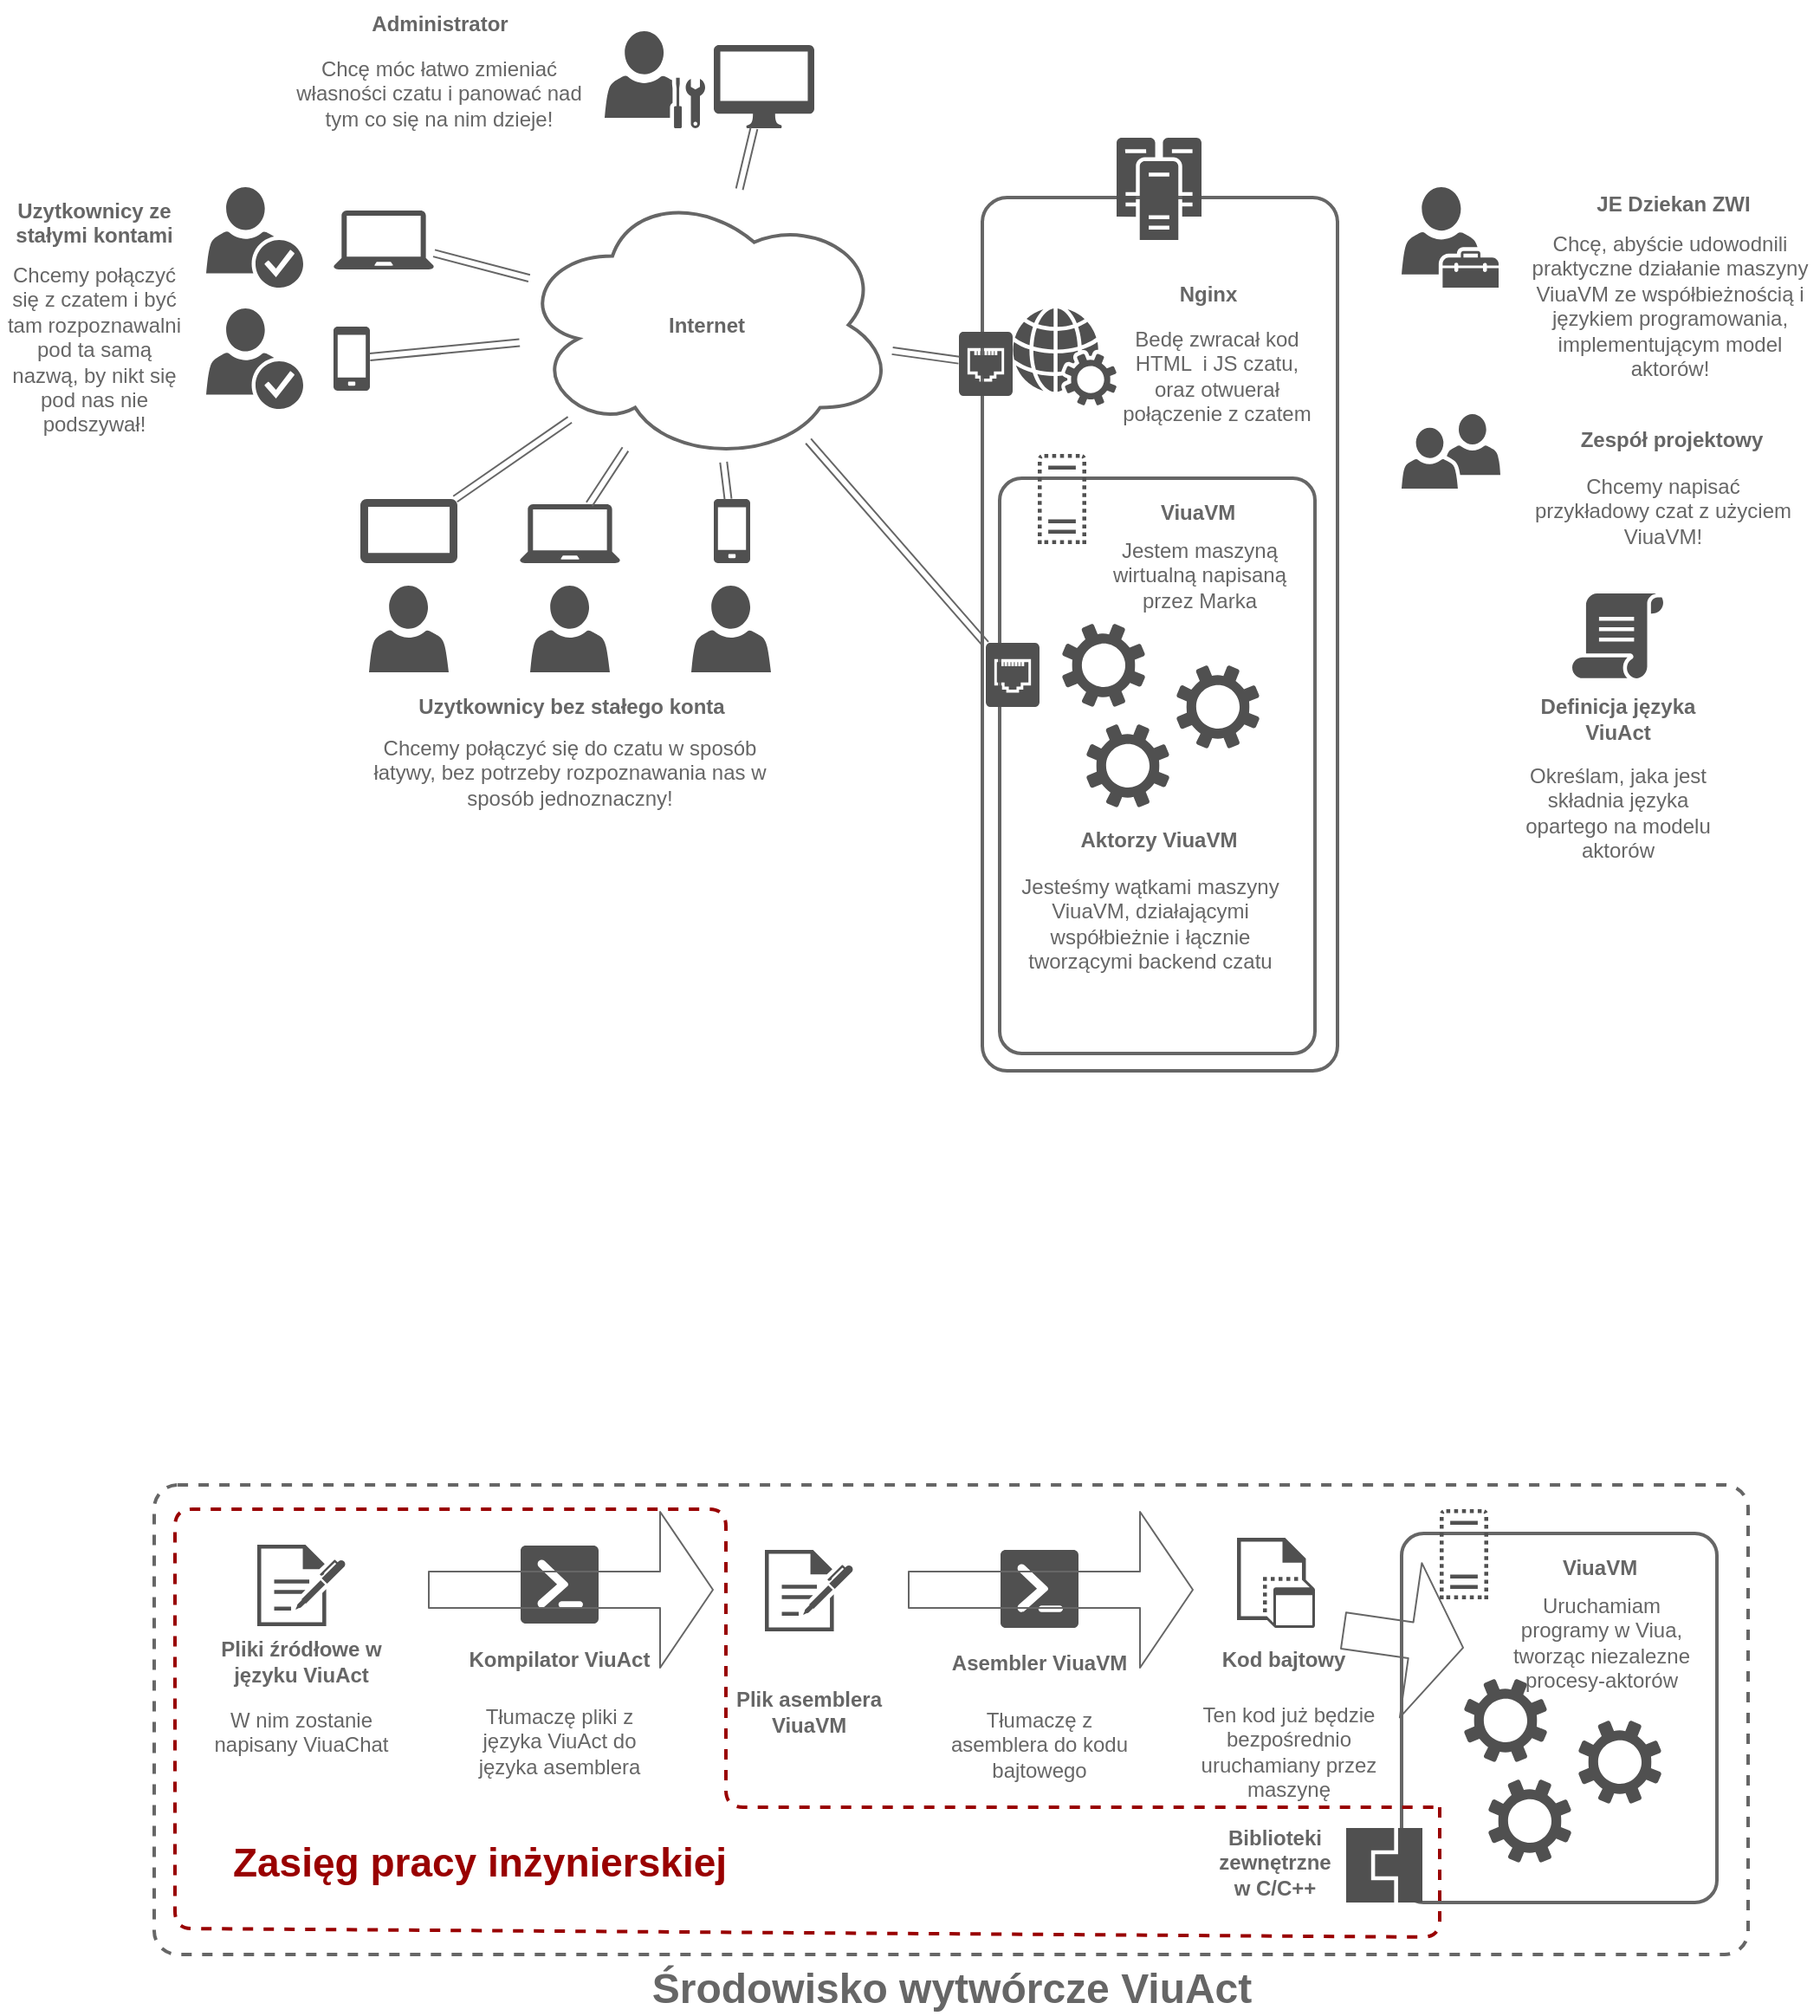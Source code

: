 <mxfile version="10.1.3-7" type="device"><diagram id="2QLskTdIYCJ4zPzR9SoX" name="Page-1"><mxGraphModel dx="1096" dy="550" grid="1" gridSize="10" guides="1" tooltips="1" connect="1" arrows="1" fold="1" page="1" pageScale="1" pageWidth="1169" pageHeight="827" math="0" shadow="0"><root><mxCell id="0"/><mxCell id="1" parent="0"/><mxCell id="F7X2ibyrg1-VCnGBqFjj-90" value="" style="rounded=1;whiteSpace=wrap;html=1;strokeColor=#666666;strokeWidth=2;fontColor=#666666;arcSize=5;dashed=1;" parent="1" vertex="1"><mxGeometry x="110" y="869" width="920" height="271" as="geometry"/></mxCell><mxCell id="F7X2ibyrg1-VCnGBqFjj-16" value="" style="rounded=1;whiteSpace=wrap;html=1;arcSize=7;direction=south;strokeColor=#666666;strokeWidth=2;" parent="1" vertex="1"><mxGeometry x="588" y="126" width="205" height="504" as="geometry"/></mxCell><mxCell id="F7X2ibyrg1-VCnGBqFjj-1" value="" style="shadow=0;dashed=0;html=1;strokeColor=none;fillColor=#505050;labelPosition=center;verticalLabelPosition=bottom;verticalAlign=top;outlineConnect=0;align=center;shape=mxgraph.office.users.user;" parent="1" vertex="1"><mxGeometry x="327" y="350" width="46" height="50" as="geometry"/></mxCell><mxCell id="F7X2ibyrg1-VCnGBqFjj-2" value="" style="shadow=0;dashed=0;html=1;strokeColor=none;fillColor=#505050;labelPosition=center;verticalLabelPosition=bottom;verticalAlign=top;outlineConnect=0;align=center;shape=mxgraph.office.users.user;" parent="1" vertex="1"><mxGeometry x="234" y="350" width="46" height="50" as="geometry"/></mxCell><mxCell id="F7X2ibyrg1-VCnGBqFjj-4" value="" style="shadow=0;dashed=0;html=1;strokeColor=none;fillColor=#505050;labelPosition=center;verticalLabelPosition=bottom;verticalAlign=top;outlineConnect=0;align=center;shape=mxgraph.office.users.administrator;" parent="1" vertex="1"><mxGeometry x="370" y="30" width="58" height="56" as="geometry"/></mxCell><mxCell id="F7X2ibyrg1-VCnGBqFjj-5" value="" style="shadow=0;dashed=0;html=1;strokeColor=none;fillColor=#505050;labelPosition=center;verticalLabelPosition=bottom;verticalAlign=top;outlineConnect=0;align=center;shape=mxgraph.office.users.user;" parent="1" vertex="1"><mxGeometry x="420" y="350" width="46" height="50" as="geometry"/></mxCell><mxCell id="F7X2ibyrg1-VCnGBqFjj-6" value="" style="shadow=0;dashed=0;html=1;strokeColor=none;fillColor=#505050;labelPosition=center;verticalLabelPosition=bottom;verticalAlign=top;outlineConnect=0;align=center;shape=mxgraph.office.users.credentials;" parent="1" vertex="1"><mxGeometry x="140" y="190" width="56" height="58" as="geometry"/></mxCell><mxCell id="F7X2ibyrg1-VCnGBqFjj-7" value="" style="shadow=0;dashed=0;html=1;strokeColor=none;fillColor=#505050;labelPosition=center;verticalLabelPosition=bottom;verticalAlign=top;outlineConnect=0;align=center;shape=mxgraph.office.users.credentials;" parent="1" vertex="1"><mxGeometry x="140" y="120" width="56" height="58" as="geometry"/></mxCell><mxCell id="F7X2ibyrg1-VCnGBqFjj-9" value="" style="shadow=0;dashed=0;html=1;strokeColor=none;fillColor=#505050;labelPosition=center;verticalLabelPosition=bottom;verticalAlign=top;outlineConnect=0;align=center;shape=mxgraph.office.devices.cell_phone_generic;" parent="1" vertex="1"><mxGeometry x="433" y="300" width="21" height="37" as="geometry"/></mxCell><mxCell id="F7X2ibyrg1-VCnGBqFjj-10" value="" style="shadow=0;dashed=0;html=1;strokeColor=none;fillColor=#505050;labelPosition=center;verticalLabelPosition=bottom;verticalAlign=top;outlineConnect=0;align=center;shape=mxgraph.office.devices.laptop;" parent="1" vertex="1"><mxGeometry x="321" y="303" width="58" height="34" as="geometry"/></mxCell><mxCell id="F7X2ibyrg1-VCnGBqFjj-11" value="" style="shadow=0;dashed=0;html=1;strokeColor=none;fillColor=#505050;labelPosition=center;verticalLabelPosition=bottom;verticalAlign=top;outlineConnect=0;align=center;shape=mxgraph.office.devices.tablet_android;" parent="1" vertex="1"><mxGeometry x="229" y="300" width="56" height="37" as="geometry"/></mxCell><mxCell id="F7X2ibyrg1-VCnGBqFjj-12" value="" style="shadow=0;dashed=0;html=1;strokeColor=none;fillColor=#505050;labelPosition=center;verticalLabelPosition=bottom;verticalAlign=top;outlineConnect=0;align=center;shape=mxgraph.office.devices.cell_phone_generic;" parent="1" vertex="1"><mxGeometry x="213.5" y="200.5" width="21" height="37" as="geometry"/></mxCell><mxCell id="F7X2ibyrg1-VCnGBqFjj-13" value="" style="shadow=0;dashed=0;html=1;strokeColor=none;fillColor=#505050;labelPosition=center;verticalLabelPosition=bottom;verticalAlign=top;outlineConnect=0;align=center;shape=mxgraph.office.devices.laptop;" parent="1" vertex="1"><mxGeometry x="213.5" y="133.5" width="58" height="34" as="geometry"/></mxCell><mxCell id="F7X2ibyrg1-VCnGBqFjj-14" value="" style="shadow=0;dashed=0;html=1;strokeColor=none;fillColor=#505050;labelPosition=center;verticalLabelPosition=bottom;verticalAlign=top;outlineConnect=0;align=center;shape=mxgraph.office.devices.mac_client;" parent="1" vertex="1"><mxGeometry x="433" y="38" width="58" height="48" as="geometry"/></mxCell><mxCell id="F7X2ibyrg1-VCnGBqFjj-15" value="" style="shadow=0;dashed=0;html=1;strokeColor=none;fillColor=#505050;labelPosition=center;verticalLabelPosition=bottom;verticalAlign=top;outlineConnect=0;align=center;shape=mxgraph.office.servers.cluster_server;" parent="1" vertex="1"><mxGeometry x="665.5" y="91.5" width="49" height="59" as="geometry"/></mxCell><mxCell id="F7X2ibyrg1-VCnGBqFjj-19" value="Internet" style="ellipse;shape=cloud;whiteSpace=wrap;html=1;strokeColor=#666666;strokeWidth=2;fontColor=#666666;fontStyle=1" parent="1" vertex="1"><mxGeometry x="320" y="120" width="218" height="159" as="geometry"/></mxCell><mxCell id="F7X2ibyrg1-VCnGBqFjj-20" value="" style="shape=link;html=1;jettySize=auto;orthogonalLoop=1;fontColor=#666666;strokeColor=#666666;" parent="1" source="F7X2ibyrg1-VCnGBqFjj-12" target="F7X2ibyrg1-VCnGBqFjj-19" edge="1"><mxGeometry width="50" height="50" relative="1" as="geometry"><mxPoint x="260" y="250" as="sourcePoint"/><mxPoint x="310" y="200" as="targetPoint"/></mxGeometry></mxCell><mxCell id="F7X2ibyrg1-VCnGBqFjj-21" value="" style="shape=link;html=1;jettySize=auto;orthogonalLoop=1;fontColor=#666666;strokeColor=#666666;" parent="1" source="F7X2ibyrg1-VCnGBqFjj-11" target="F7X2ibyrg1-VCnGBqFjj-19" edge="1"><mxGeometry width="50" height="50" relative="1" as="geometry"><mxPoint x="257" y="293" as="sourcePoint"/><mxPoint x="307" y="243" as="targetPoint"/></mxGeometry></mxCell><mxCell id="F7X2ibyrg1-VCnGBqFjj-22" value="" style="shape=link;html=1;jettySize=auto;orthogonalLoop=1;fontColor=#666666;strokeColor=#666666;" parent="1" source="F7X2ibyrg1-VCnGBqFjj-10" target="F7X2ibyrg1-VCnGBqFjj-19" edge="1"><mxGeometry width="50" height="50" relative="1" as="geometry"><mxPoint x="140" y="470" as="sourcePoint"/><mxPoint x="190" y="420" as="targetPoint"/></mxGeometry></mxCell><mxCell id="F7X2ibyrg1-VCnGBqFjj-23" value="" style="shape=link;html=1;jettySize=auto;orthogonalLoop=1;fontColor=#666666;strokeColor=#666666;" parent="1" source="F7X2ibyrg1-VCnGBqFjj-9" target="F7X2ibyrg1-VCnGBqFjj-19" edge="1"><mxGeometry width="50" height="50" relative="1" as="geometry"><mxPoint x="140" y="470" as="sourcePoint"/><mxPoint x="190" y="420" as="targetPoint"/></mxGeometry></mxCell><mxCell id="F7X2ibyrg1-VCnGBqFjj-24" value="" style="shape=link;html=1;jettySize=auto;orthogonalLoop=1;fontColor=#666666;strokeColor=#666666;" parent="1" source="F7X2ibyrg1-VCnGBqFjj-13" target="F7X2ibyrg1-VCnGBqFjj-19" edge="1"><mxGeometry width="50" height="50" relative="1" as="geometry"><mxPoint x="140" y="470" as="sourcePoint"/><mxPoint x="190" y="420" as="targetPoint"/></mxGeometry></mxCell><mxCell id="F7X2ibyrg1-VCnGBqFjj-25" value="" style="shape=link;html=1;jettySize=auto;orthogonalLoop=1;fontColor=#666666;strokeColor=#666666;" parent="1" source="F7X2ibyrg1-VCnGBqFjj-14" target="F7X2ibyrg1-VCnGBqFjj-19" edge="1"><mxGeometry width="50" height="50" relative="1" as="geometry"><mxPoint x="140" y="470" as="sourcePoint"/><mxPoint x="190" y="420" as="targetPoint"/></mxGeometry></mxCell><mxCell id="F7X2ibyrg1-VCnGBqFjj-27" value="&lt;b&gt;Uzytkownicy bez stałego konta&lt;/b&gt;" style="text;html=1;strokeColor=none;fillColor=none;align=center;verticalAlign=middle;whiteSpace=wrap;rounded=0;fontColor=#666666;" parent="1" vertex="1"><mxGeometry x="233" y="410" width="236" height="20" as="geometry"/></mxCell><mxCell id="F7X2ibyrg1-VCnGBqFjj-30" value="Chcemy połączyć się do czatu w sposób łatywy, bez potrzeby rozpoznawania nas w sposób jednoznaczny!" style="text;html=1;strokeColor=none;fillColor=none;align=center;verticalAlign=top;whiteSpace=wrap;rounded=0;fontColor=#666666;" parent="1" vertex="1"><mxGeometry x="232" y="430" width="236" height="30" as="geometry"/></mxCell><mxCell id="F7X2ibyrg1-VCnGBqFjj-31" value="Uzytkownicy ze stałymi kontami" style="text;html=1;strokeColor=none;fillColor=none;align=center;verticalAlign=top;whiteSpace=wrap;rounded=0;fontColor=#666666;fontStyle=1" parent="1" vertex="1"><mxGeometry x="21" y="120" width="109" height="37" as="geometry"/></mxCell><mxCell id="F7X2ibyrg1-VCnGBqFjj-32" value="Chcemy połączyć się z czatem i być tam rozpoznawalni pod ta samą nazwą, by nikt się pod nas nie podszywał!" style="text;html=1;strokeColor=none;fillColor=none;align=center;verticalAlign=top;whiteSpace=wrap;rounded=0;fontColor=#666666;fontStyle=0" parent="1" vertex="1"><mxGeometry x="21" y="157" width="109" height="140" as="geometry"/></mxCell><mxCell id="F7X2ibyrg1-VCnGBqFjj-33" value="Administrator" style="text;html=1;strokeColor=none;fillColor=none;align=center;verticalAlign=top;whiteSpace=wrap;rounded=0;fontColor=#666666;fontStyle=1" parent="1" vertex="1"><mxGeometry x="190" y="12" width="170" height="19" as="geometry"/></mxCell><mxCell id="F7X2ibyrg1-VCnGBqFjj-34" value="Chcę móc łatwo zmieniać własności czatu i panować nad tym co się na nim dzieje!" style="text;html=1;strokeColor=none;fillColor=none;align=center;verticalAlign=top;whiteSpace=wrap;rounded=0;fontColor=#666666;fontStyle=0" parent="1" vertex="1"><mxGeometry x="190" y="38" width="169" height="19" as="geometry"/></mxCell><mxCell id="F7X2ibyrg1-VCnGBqFjj-36" value="" style="shadow=0;dashed=0;html=1;strokeColor=none;fillColor=#505050;labelPosition=center;verticalLabelPosition=bottom;verticalAlign=top;outlineConnect=0;align=center;shape=mxgraph.office.users.users_two;fontColor=#666666;" parent="1" vertex="1"><mxGeometry x="830" y="251" width="57" height="43" as="geometry"/></mxCell><mxCell id="F7X2ibyrg1-VCnGBqFjj-38" value="&lt;b&gt;Zespół projektowy&lt;/b&gt;" style="text;html=1;strokeColor=none;fillColor=none;align=center;verticalAlign=middle;whiteSpace=wrap;rounded=0;fontColor=#666666;" parent="1" vertex="1"><mxGeometry x="900.5" y="256" width="170" height="20" as="geometry"/></mxCell><mxCell id="F7X2ibyrg1-VCnGBqFjj-39" value="Chcemy napisać przykładowy czat z użyciem&lt;br&gt;ViuaVM!&lt;br&gt;" style="text;html=1;strokeColor=none;fillColor=none;align=center;verticalAlign=top;whiteSpace=wrap;rounded=0;fontColor=#666666;" parent="1" vertex="1"><mxGeometry x="903.5" y="279" width="154" height="28" as="geometry"/></mxCell><mxCell id="F7X2ibyrg1-VCnGBqFjj-42" value="" style="shadow=0;dashed=0;html=1;strokeColor=none;fillColor=#505050;labelPosition=center;verticalLabelPosition=bottom;verticalAlign=top;outlineConnect=0;align=center;shape=mxgraph.office.users.tenant_admin;fontColor=#666666;" parent="1" vertex="1"><mxGeometry x="830" y="120" width="56" height="58" as="geometry"/></mxCell><mxCell id="F7X2ibyrg1-VCnGBqFjj-43" value="&lt;b&gt;JE Dziekan ZWI&lt;/b&gt;" style="text;html=1;strokeColor=none;fillColor=none;align=center;verticalAlign=middle;whiteSpace=wrap;rounded=0;fontColor=#666666;" parent="1" vertex="1"><mxGeometry x="916.5" y="120" width="140" height="20" as="geometry"/></mxCell><mxCell id="F7X2ibyrg1-VCnGBqFjj-44" value="Chcę, abyście udowodnili praktyczne działanie maszyny ViuaVM ze współbieżnością i językiem programowania, implementującym model aktorów!&lt;br&gt;" style="text;html=1;strokeColor=none;fillColor=none;align=center;verticalAlign=top;whiteSpace=wrap;rounded=0;fontColor=#666666;" parent="1" vertex="1"><mxGeometry x="900" y="138.5" width="170" height="30" as="geometry"/></mxCell><mxCell id="F7X2ibyrg1-VCnGBqFjj-45" value="" style="rounded=1;whiteSpace=wrap;html=1;arcSize=7;direction=south;strokeColor=#666666;strokeWidth=2;" parent="1" vertex="1"><mxGeometry x="598" y="288" width="182" height="332" as="geometry"/></mxCell><mxCell id="F7X2ibyrg1-VCnGBqFjj-46" value="" style="shadow=0;dashed=0;html=1;strokeColor=none;fillColor=#505050;labelPosition=center;verticalLabelPosition=bottom;verticalAlign=top;outlineConnect=0;align=center;shape=mxgraph.office.services.web_services;fontColor=#666666;" parent="1" vertex="1"><mxGeometry x="605.5" y="190" width="60" height="56" as="geometry"/></mxCell><mxCell id="F7X2ibyrg1-VCnGBqFjj-47" value="Nginx" style="text;html=1;strokeColor=none;fillColor=none;align=center;verticalAlign=top;whiteSpace=wrap;rounded=0;fontColor=#666666;fontStyle=1" parent="1" vertex="1"><mxGeometry x="666" y="168" width="105" height="19" as="geometry"/></mxCell><mxCell id="F7X2ibyrg1-VCnGBqFjj-48" value="Bedę zwracał kod HTML &amp;nbsp;i JS czatu, oraz otwuerał połączenie z czatem" style="text;html=1;strokeColor=none;fillColor=none;align=center;verticalAlign=top;whiteSpace=wrap;rounded=0;fontColor=#666666;fontStyle=0" parent="1" vertex="1"><mxGeometry x="666" y="194" width="115" height="19" as="geometry"/></mxCell><mxCell id="F7X2ibyrg1-VCnGBqFjj-49" value="" style="shadow=0;dashed=0;html=1;strokeColor=none;fillColor=#505050;labelPosition=center;verticalLabelPosition=bottom;verticalAlign=top;outlineConnect=0;align=center;shape=mxgraph.office.servers.virtual_server;fontColor=#666666;" parent="1" vertex="1"><mxGeometry x="620" y="274" width="28" height="52" as="geometry"/></mxCell><mxCell id="F7X2ibyrg1-VCnGBqFjj-50" value="ViuaVM" style="text;html=1;strokeColor=none;fillColor=none;align=center;verticalAlign=top;whiteSpace=wrap;rounded=0;fontColor=#666666;fontStyle=1" parent="1" vertex="1"><mxGeometry x="660" y="294" width="105" height="19" as="geometry"/></mxCell><mxCell id="F7X2ibyrg1-VCnGBqFjj-51" value="Jestem maszyną wirtualną napisaną przez Marka" style="text;html=1;strokeColor=none;fillColor=none;align=center;verticalAlign=top;whiteSpace=wrap;rounded=0;fontColor=#666666;fontStyle=0" parent="1" vertex="1"><mxGeometry x="656" y="315.5" width="115" height="19" as="geometry"/></mxCell><mxCell id="F7X2ibyrg1-VCnGBqFjj-52" value="" style="shadow=0;dashed=0;html=1;strokeColor=none;fillColor=#505050;labelPosition=center;verticalLabelPosition=bottom;verticalAlign=top;outlineConnect=0;align=center;shape=mxgraph.office.devices.data_jack;fontColor=#666666;" parent="1" vertex="1"><mxGeometry x="590" y="383" width="31" height="37" as="geometry"/></mxCell><mxCell id="F7X2ibyrg1-VCnGBqFjj-53" value="" style="shadow=0;dashed=0;html=1;strokeColor=none;fillColor=#505050;labelPosition=center;verticalLabelPosition=bottom;verticalAlign=top;outlineConnect=0;align=center;shape=mxgraph.office.devices.data_jack;fontColor=#666666;" parent="1" vertex="1"><mxGeometry x="574.5" y="203.5" width="31" height="37" as="geometry"/></mxCell><mxCell id="F7X2ibyrg1-VCnGBqFjj-55" value="" style="shadow=0;dashed=0;html=1;strokeColor=none;fillColor=#505050;labelPosition=center;verticalLabelPosition=bottom;verticalAlign=top;outlineConnect=0;align=center;shape=mxgraph.office.concepts.settings;fontColor=#666666;" parent="1" vertex="1"><mxGeometry x="700" y="396" width="48" height="48" as="geometry"/></mxCell><mxCell id="F7X2ibyrg1-VCnGBqFjj-56" value="" style="shadow=0;dashed=0;html=1;strokeColor=none;fillColor=#505050;labelPosition=center;verticalLabelPosition=bottom;verticalAlign=top;outlineConnect=0;align=center;shape=mxgraph.office.concepts.settings;fontColor=#666666;" parent="1" vertex="1"><mxGeometry x="634" y="372" width="48" height="48" as="geometry"/></mxCell><mxCell id="F7X2ibyrg1-VCnGBqFjj-57" value="" style="shadow=0;dashed=0;html=1;strokeColor=none;fillColor=#505050;labelPosition=center;verticalLabelPosition=bottom;verticalAlign=top;outlineConnect=0;align=center;shape=mxgraph.office.concepts.settings;fontColor=#666666;" parent="1" vertex="1"><mxGeometry x="648" y="430" width="48" height="48" as="geometry"/></mxCell><mxCell id="F7X2ibyrg1-VCnGBqFjj-58" value="&lt;b&gt;Aktorzy ViuaVM&lt;/b&gt;" style="text;html=1;strokeColor=none;fillColor=none;align=center;verticalAlign=middle;whiteSpace=wrap;rounded=0;fontColor=#666666;" parent="1" vertex="1"><mxGeometry x="605" y="487" width="170" height="20" as="geometry"/></mxCell><mxCell id="F7X2ibyrg1-VCnGBqFjj-59" value="Jesteśmy wątkami maszyny ViuaVM, działającymi współbieżnie i łącznie tworzącymi backend czatu&lt;br&gt;" style="text;html=1;strokeColor=none;fillColor=none;align=center;verticalAlign=top;whiteSpace=wrap;rounded=0;fontColor=#666666;" parent="1" vertex="1"><mxGeometry x="607.5" y="510" width="154" height="30" as="geometry"/></mxCell><mxCell id="F7X2ibyrg1-VCnGBqFjj-63" value="" style="shadow=0;dashed=0;html=1;strokeColor=none;fillColor=#505050;labelPosition=center;verticalLabelPosition=bottom;verticalAlign=top;outlineConnect=0;align=center;shape=mxgraph.office.concepts.script;fontColor=#666666;" parent="1" vertex="1"><mxGeometry x="928.5" y="354.5" width="53" height="49" as="geometry"/></mxCell><mxCell id="F7X2ibyrg1-VCnGBqFjj-64" value="&lt;b&gt;Definicja języka ViuAct&lt;/b&gt;" style="text;html=1;strokeColor=none;fillColor=none;align=center;verticalAlign=middle;whiteSpace=wrap;rounded=0;fontColor=#666666;" parent="1" vertex="1"><mxGeometry x="900" y="416.5" width="110" height="20" as="geometry"/></mxCell><mxCell id="F7X2ibyrg1-VCnGBqFjj-65" value="&lt;span&gt;Określam, jaka jest składnia języka opartego na modelu aktorów&lt;/span&gt;" style="text;html=1;strokeColor=none;fillColor=none;align=center;verticalAlign=top;whiteSpace=wrap;rounded=0;fontColor=#666666;fontStyle=0" parent="1" vertex="1"><mxGeometry x="900" y="445.5" width="110" height="20" as="geometry"/></mxCell><mxCell id="F7X2ibyrg1-VCnGBqFjj-66" value="" style="shadow=0;dashed=0;html=1;strokeColor=none;fillColor=#505050;labelPosition=center;verticalLabelPosition=bottom;verticalAlign=top;outlineConnect=0;align=center;shape=mxgraph.office.concepts.powershell;fontColor=#666666;" parent="1" vertex="1"><mxGeometry x="321.5" y="904" width="45" height="45" as="geometry"/></mxCell><mxCell id="F7X2ibyrg1-VCnGBqFjj-67" value="&lt;b&gt;Kompilator ViuAct&lt;/b&gt;" style="text;html=1;strokeColor=none;fillColor=none;align=center;verticalAlign=middle;whiteSpace=wrap;rounded=0;fontColor=#666666;" parent="1" vertex="1"><mxGeometry x="289" y="959.5" width="110" height="20" as="geometry"/></mxCell><mxCell id="F7X2ibyrg1-VCnGBqFjj-68" value="Tłumaczę pliki z języka ViuAct do języka asemblera" style="text;html=1;strokeColor=none;fillColor=none;align=center;verticalAlign=top;whiteSpace=wrap;rounded=0;fontColor=#666666;fontStyle=0" parent="1" vertex="1"><mxGeometry x="289" y="988.5" width="110" height="20" as="geometry"/></mxCell><mxCell id="F7X2ibyrg1-VCnGBqFjj-70" value="" style="shape=link;html=1;jettySize=auto;orthogonalLoop=1;fontColor=#666666;strokeColor=#666666;" parent="1" source="F7X2ibyrg1-VCnGBqFjj-53" target="F7X2ibyrg1-VCnGBqFjj-19" edge="1"><mxGeometry width="50" height="50" relative="1" as="geometry"><mxPoint x="466.268" y="96" as="sourcePoint"/><mxPoint x="457.861" y="131.199" as="targetPoint"/></mxGeometry></mxCell><mxCell id="F7X2ibyrg1-VCnGBqFjj-71" value="" style="shape=link;html=1;jettySize=auto;orthogonalLoop=1;fontColor=#666666;strokeColor=#666666;" parent="1" source="F7X2ibyrg1-VCnGBqFjj-52" target="F7X2ibyrg1-VCnGBqFjj-19" edge="1"><mxGeometry width="50" height="50" relative="1" as="geometry"><mxPoint x="584.5" y="229.738" as="sourcePoint"/><mxPoint x="546.136" y="224.14" as="targetPoint"/></mxGeometry></mxCell><mxCell id="F7X2ibyrg1-VCnGBqFjj-72" value="" style="shadow=0;dashed=0;html=1;strokeColor=none;fillColor=#505050;labelPosition=center;verticalLabelPosition=bottom;verticalAlign=top;outlineConnect=0;align=center;shape=mxgraph.office.concepts.web_part;fontColor=#666666;" parent="1" vertex="1"><mxGeometry x="735" y="899.5" width="45" height="52" as="geometry"/></mxCell><mxCell id="F7X2ibyrg1-VCnGBqFjj-73" value="" style="shadow=0;dashed=0;html=1;strokeColor=none;fillColor=#505050;labelPosition=center;verticalLabelPosition=bottom;verticalAlign=top;outlineConnect=0;align=center;shape=mxgraph.office.concepts.sign_up;fontColor=#666666;" parent="1" vertex="1"><mxGeometry x="169.5" y="903.5" width="51" height="47" as="geometry"/></mxCell><mxCell id="F7X2ibyrg1-VCnGBqFjj-74" value="&lt;b&gt;Pliki źródłowe w języku ViuAct&lt;/b&gt;" style="text;html=1;strokeColor=none;fillColor=none;align=center;verticalAlign=middle;whiteSpace=wrap;rounded=0;fontColor=#666666;" parent="1" vertex="1"><mxGeometry x="140" y="961" width="110" height="20" as="geometry"/></mxCell><mxCell id="F7X2ibyrg1-VCnGBqFjj-75" value="W nim zostanie napisany ViuaChat" style="text;html=1;strokeColor=none;fillColor=none;align=center;verticalAlign=top;whiteSpace=wrap;rounded=0;fontColor=#666666;fontStyle=0" parent="1" vertex="1"><mxGeometry x="140" y="991" width="110" height="20" as="geometry"/></mxCell><mxCell id="F7X2ibyrg1-VCnGBqFjj-77" value="" style="shadow=0;dashed=0;html=1;strokeColor=none;fillColor=#505050;labelPosition=center;verticalLabelPosition=bottom;verticalAlign=top;outlineConnect=0;align=center;shape=mxgraph.office.concepts.sign_up;fontColor=#666666;" parent="1" vertex="1"><mxGeometry x="462.5" y="906.5" width="51" height="47" as="geometry"/></mxCell><mxCell id="F7X2ibyrg1-VCnGBqFjj-79" value="&lt;b&gt;Plik asemblera ViuaVM&lt;/b&gt;" style="text;html=1;strokeColor=none;fillColor=none;align=center;verticalAlign=middle;whiteSpace=wrap;rounded=0;fontColor=#666666;" parent="1" vertex="1"><mxGeometry x="433" y="990" width="110" height="20" as="geometry"/></mxCell><mxCell id="F7X2ibyrg1-VCnGBqFjj-84" value="" style="shadow=0;dashed=0;html=1;strokeColor=none;fillColor=#505050;labelPosition=center;verticalLabelPosition=bottom;verticalAlign=top;outlineConnect=0;align=center;shape=mxgraph.office.concepts.powershell;fontColor=#666666;" parent="1" vertex="1"><mxGeometry x="598.5" y="906.5" width="45" height="45" as="geometry"/></mxCell><mxCell id="F7X2ibyrg1-VCnGBqFjj-85" value="&lt;b&gt;Asembler ViuaVM&lt;/b&gt;" style="text;html=1;strokeColor=none;fillColor=none;align=center;verticalAlign=middle;whiteSpace=wrap;rounded=0;fontColor=#666666;" parent="1" vertex="1"><mxGeometry x="566" y="962" width="110" height="20" as="geometry"/></mxCell><mxCell id="F7X2ibyrg1-VCnGBqFjj-86" value="Tłumaczę z asemblera do kodu bajtowego" style="text;html=1;strokeColor=none;fillColor=none;align=center;verticalAlign=top;whiteSpace=wrap;rounded=0;fontColor=#666666;fontStyle=0" parent="1" vertex="1"><mxGeometry x="566" y="991" width="110" height="20" as="geometry"/></mxCell><mxCell id="F7X2ibyrg1-VCnGBqFjj-87" value="&lt;b&gt;Kod bajtowy&lt;/b&gt;" style="text;html=1;strokeColor=none;fillColor=none;align=center;verticalAlign=middle;whiteSpace=wrap;rounded=0;fontColor=#666666;" parent="1" vertex="1"><mxGeometry x="706.5" y="959.5" width="110" height="20" as="geometry"/></mxCell><mxCell id="F7X2ibyrg1-VCnGBqFjj-89" value="Ten kod już będzie bezpośrednio uruchamiany przez maszynę" style="text;html=1;strokeColor=none;fillColor=none;align=center;verticalAlign=top;whiteSpace=wrap;rounded=0;fontColor=#666666;fontStyle=0" parent="1" vertex="1"><mxGeometry x="710" y="987.5" width="110" height="20" as="geometry"/></mxCell><mxCell id="F7X2ibyrg1-VCnGBqFjj-91" value="" style="shape=flexArrow;endArrow=classic;html=1;strokeColor=#666666;fontColor=#666666;endWidth=68;endSize=9.83;width=21;" parent="1" edge="1"><mxGeometry width="50" height="50" relative="1" as="geometry"><mxPoint x="268" y="929.5" as="sourcePoint"/><mxPoint x="433" y="929.5" as="targetPoint"/></mxGeometry></mxCell><mxCell id="F7X2ibyrg1-VCnGBqFjj-92" value="" style="shape=flexArrow;endArrow=classic;html=1;strokeColor=#666666;fontColor=#666666;endWidth=68;endSize=9.83;width=21;" parent="1" edge="1"><mxGeometry width="50" height="50" relative="1" as="geometry"><mxPoint x="545" y="929.5" as="sourcePoint"/><mxPoint x="710" y="929.5" as="targetPoint"/></mxGeometry></mxCell><mxCell id="F7X2ibyrg1-VCnGBqFjj-100" value="" style="rounded=1;whiteSpace=wrap;html=1;arcSize=7;direction=south;strokeColor=#666666;strokeWidth=2;" parent="1" vertex="1"><mxGeometry x="830" y="897" width="182" height="213" as="geometry"/></mxCell><mxCell id="F7X2ibyrg1-VCnGBqFjj-101" value="" style="shadow=0;dashed=0;html=1;strokeColor=none;fillColor=#505050;labelPosition=center;verticalLabelPosition=bottom;verticalAlign=top;outlineConnect=0;align=center;shape=mxgraph.office.servers.virtual_server;fontColor=#666666;" parent="1" vertex="1"><mxGeometry x="852" y="883" width="28" height="52" as="geometry"/></mxCell><mxCell id="F7X2ibyrg1-VCnGBqFjj-102" value="ViuaVM" style="text;html=1;strokeColor=none;fillColor=none;align=center;verticalAlign=top;whiteSpace=wrap;rounded=0;fontColor=#666666;fontStyle=1" parent="1" vertex="1"><mxGeometry x="892" y="903" width="105" height="19" as="geometry"/></mxCell><mxCell id="F7X2ibyrg1-VCnGBqFjj-103" value="Uruchamiam programy w Viua, tworząc niezalezne procesy-aktorów" style="text;html=1;strokeColor=none;fillColor=none;align=center;verticalAlign=top;whiteSpace=wrap;rounded=0;fontColor=#666666;fontStyle=0" parent="1" vertex="1"><mxGeometry x="888" y="924.5" width="115" height="19" as="geometry"/></mxCell><mxCell id="F7X2ibyrg1-VCnGBqFjj-104" value="" style="shadow=0;dashed=0;html=1;strokeColor=none;fillColor=#505050;labelPosition=center;verticalLabelPosition=bottom;verticalAlign=top;outlineConnect=0;align=center;shape=mxgraph.office.concepts.settings;fontColor=#666666;" parent="1" vertex="1"><mxGeometry x="932" y="1005" width="48" height="48" as="geometry"/></mxCell><mxCell id="F7X2ibyrg1-VCnGBqFjj-105" value="" style="shadow=0;dashed=0;html=1;strokeColor=none;fillColor=#505050;labelPosition=center;verticalLabelPosition=bottom;verticalAlign=top;outlineConnect=0;align=center;shape=mxgraph.office.concepts.settings;fontColor=#666666;" parent="1" vertex="1"><mxGeometry x="866" y="981" width="48" height="48" as="geometry"/></mxCell><mxCell id="F7X2ibyrg1-VCnGBqFjj-106" value="" style="shadow=0;dashed=0;html=1;strokeColor=none;fillColor=#505050;labelPosition=center;verticalLabelPosition=bottom;verticalAlign=top;outlineConnect=0;align=center;shape=mxgraph.office.concepts.settings;fontColor=#666666;" parent="1" vertex="1"><mxGeometry x="880" y="1039" width="48" height="48" as="geometry"/></mxCell><mxCell id="F7X2ibyrg1-VCnGBqFjj-107" value="" style="shape=flexArrow;endArrow=classic;html=1;strokeColor=#666666;fontColor=#666666;endWidth=68;endSize=9.83;width=21;" parent="1" edge="1"><mxGeometry width="50" height="50" relative="1" as="geometry"><mxPoint x="796" y="953" as="sourcePoint"/><mxPoint x="866" y="963" as="targetPoint"/></mxGeometry></mxCell><mxCell id="F7X2ibyrg1-VCnGBqFjj-108" value="&lt;b&gt;&lt;font style=&quot;font-size: 24px&quot;&gt;Środowisko wytwórcze ViuAct&lt;/font&gt;&lt;/b&gt;" style="text;html=1;strokeColor=none;fillColor=none;align=center;verticalAlign=middle;whiteSpace=wrap;rounded=0;dashed=1;fontColor=#666666;" parent="1" vertex="1"><mxGeometry x="110" y="1150" width="921" height="20" as="geometry"/></mxCell><mxCell id="F7X2ibyrg1-VCnGBqFjj-110" value="&lt;b&gt;&lt;font style=&quot;font-size: 23px&quot;&gt;Zasięg pracy inżynierskiej&lt;/font&gt;&lt;/b&gt;" style="text;html=1;strokeColor=none;fillColor=none;align=center;verticalAlign=middle;whiteSpace=wrap;rounded=0;dashed=1;fontColor=#990000;" parent="1" vertex="1"><mxGeometry x="153" y="1077" width="290" height="20" as="geometry"/></mxCell><mxCell id="F7X2ibyrg1-VCnGBqFjj-111" value="" style="shadow=0;dashed=0;html=1;strokeColor=none;fillColor=#505050;labelPosition=center;verticalLabelPosition=bottom;verticalAlign=top;outlineConnect=0;align=center;shape=mxgraph.office.concepts.integration;fontColor=#990000;" parent="1" vertex="1"><mxGeometry x="798" y="1067" width="44" height="43" as="geometry"/></mxCell><mxCell id="F7X2ibyrg1-VCnGBqFjj-112" value="&lt;b&gt;Biblioteki zewnętrzne w C/C++&lt;/b&gt;" style="text;html=1;strokeColor=none;fillColor=none;align=center;verticalAlign=middle;whiteSpace=wrap;rounded=0;fontColor=#666666;" parent="1" vertex="1"><mxGeometry x="718.5" y="1077" width="76" height="20" as="geometry"/></mxCell><mxCell id="Uua1lb0L21swPMip5i5B-4" value="" style="endArrow=none;dashed=1;html=1;strokeColor=#990000;strokeWidth=2;" edge="1" parent="1"><mxGeometry width="50" height="50" relative="1" as="geometry"><mxPoint x="852" y="1055" as="sourcePoint"/><mxPoint x="852" y="1055" as="targetPoint"/><Array as="points"><mxPoint x="852" y="1130"/><mxPoint x="122" y="1125"/><mxPoint x="122" y="883"/><mxPoint x="440" y="883"/><mxPoint x="440" y="1055"/></Array></mxGeometry></mxCell></root></mxGraphModel></diagram></mxfile>